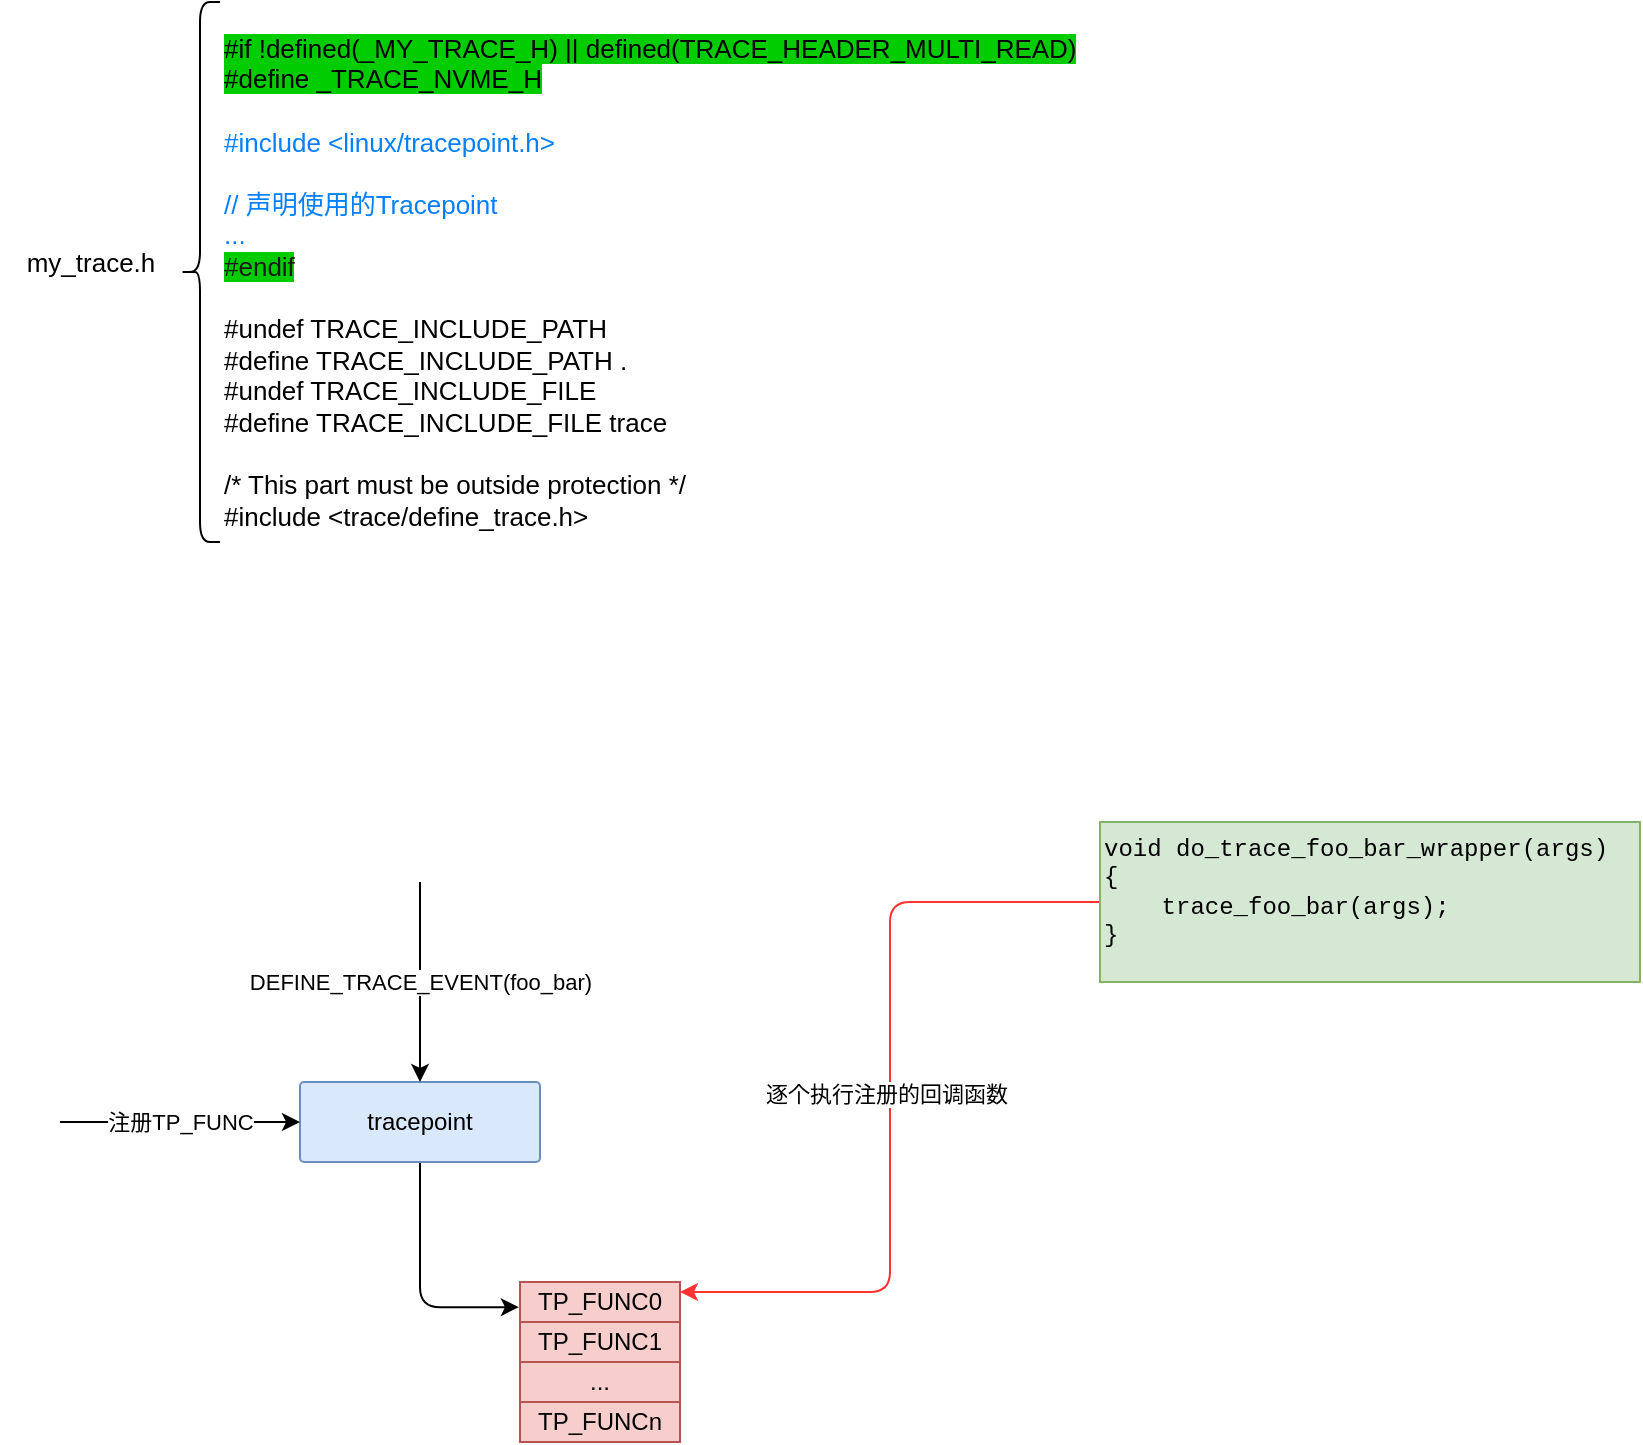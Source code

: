 <mxfile version="28.1.0">
  <diagram name="tracepoint" id="gmm4JO4AYiCD-r01PVJd">
    <mxGraphModel dx="1430" dy="1017" grid="1" gridSize="10" guides="1" tooltips="1" connect="1" arrows="1" fold="1" page="1" pageScale="1" pageWidth="827" pageHeight="1169" math="0" shadow="0">
      <root>
        <mxCell id="0" />
        <mxCell id="1" parent="0" />
        <mxCell id="TQtAe7RpQK7zls-bQ8zk-2" value="&lt;div&gt;&lt;font style=&quot;background-color: rgb(0, 204, 0);&quot;&gt;#if !defined(_MY_TRACE_H) || defined(TRACE_HEADER_MULTI_READ)&lt;/font&gt;&lt;/div&gt;&lt;div&gt;&lt;div&gt;&lt;font style=&quot;background-color: rgb(0, 204, 0);&quot;&gt;#define _TRACE_NVME_H&lt;/font&gt;&lt;/div&gt;&lt;/div&gt;&lt;div&gt;&lt;br&gt;&lt;/div&gt;&lt;font style=&quot;color: rgb(0, 127, 255);&quot;&gt;#include &amp;lt;linux/tracepoint.h&amp;gt;&lt;/font&gt;&lt;div&gt;&lt;font style=&quot;color: rgb(0, 127, 255);&quot;&gt;&lt;br&gt;&lt;/font&gt;&lt;div&gt;&lt;font style=&quot;color: rgb(0, 127, 255);&quot;&gt;// 声明使用的Tracepoint&lt;/font&gt;&lt;/div&gt;&lt;div&gt;&lt;font style=&quot;color: rgb(0, 127, 255);&quot;&gt;...&lt;/font&gt;&lt;/div&gt;&lt;/div&gt;&lt;div&gt;&lt;font style=&quot;background-color: rgb(0, 204, 0); color: rgb(26, 26, 26);&quot;&gt;#endif&lt;/font&gt;&lt;/div&gt;&lt;div&gt;&lt;br&gt;&lt;/div&gt;&lt;div&gt;&lt;div&gt;#undef TRACE_INCLUDE_PATH&lt;/div&gt;&lt;div&gt;#define TRACE_INCLUDE_PATH .&lt;/div&gt;&lt;div&gt;#undef TRACE_INCLUDE_FILE&lt;/div&gt;&lt;div&gt;#define TRACE_INCLUDE_FILE trace&lt;/div&gt;&lt;/div&gt;&lt;div&gt;&lt;br&gt;&lt;/div&gt;&lt;div&gt;&lt;div&gt;&lt;font style=&quot;background-color: light-dark(#ffffff, var(--ge-dark-color, #121212));&quot;&gt;/* This part must be outside protection */&lt;/font&gt;&lt;/div&gt;&lt;div&gt;&lt;font style=&quot;background-color: light-dark(#ffffff, var(--ge-dark-color, #121212));&quot;&gt;#include &amp;lt;trace/define_trace.h&amp;gt;&lt;/font&gt;&lt;/div&gt;&lt;/div&gt;" style="text;html=1;align=left;verticalAlign=middle;whiteSpace=wrap;rounded=0;fontSize=13;" parent="1" vertex="1">
          <mxGeometry x="140" y="200" width="630" height="280" as="geometry" />
        </mxCell>
        <mxCell id="TQtAe7RpQK7zls-bQ8zk-7" value="" style="shape=curlyBracket;whiteSpace=wrap;html=1;rounded=1;labelPosition=left;verticalLabelPosition=middle;align=right;verticalAlign=middle;fontSize=13;" parent="1" vertex="1">
          <mxGeometry x="120" y="200" width="20" height="270" as="geometry" />
        </mxCell>
        <mxCell id="TQtAe7RpQK7zls-bQ8zk-8" value="my_trace.h" style="text;html=1;align=center;verticalAlign=middle;resizable=0;points=[];autosize=1;strokeColor=none;fillColor=none;fontSize=13;" parent="1" vertex="1">
          <mxGeometry x="30" y="315" width="90" height="30" as="geometry" />
        </mxCell>
        <mxCell id="C9-w3ZDo3iZQqaxH1orV-8" style="edgeStyle=orthogonalEdgeStyle;rounded=1;orthogonalLoop=1;jettySize=auto;html=1;exitX=0.5;exitY=1;exitDx=0;exitDy=0;entryX=-0.007;entryY=-0.371;entryDx=0;entryDy=0;curved=0;entryPerimeter=0;" edge="1" parent="1" source="C9-w3ZDo3iZQqaxH1orV-2" target="C9-w3ZDo3iZQqaxH1orV-4">
          <mxGeometry relative="1" as="geometry" />
        </mxCell>
        <mxCell id="C9-w3ZDo3iZQqaxH1orV-2" value="tracepoint" style="rounded=1;whiteSpace=wrap;html=1;verticalAlign=middle;arcSize=5;align=center;fillColor=#dae8fc;strokeColor=#6c8ebf;" vertex="1" parent="1">
          <mxGeometry x="180" y="740" width="120" height="40" as="geometry" />
        </mxCell>
        <mxCell id="C9-w3ZDo3iZQqaxH1orV-3" value="TP_FUNC0" style="rounded=0;whiteSpace=wrap;html=1;fillColor=#f8cecc;strokeColor=#b85450;" vertex="1" parent="1">
          <mxGeometry x="290" y="840" width="80" height="20" as="geometry" />
        </mxCell>
        <mxCell id="C9-w3ZDo3iZQqaxH1orV-4" value="TP_FUNC1" style="rounded=0;whiteSpace=wrap;html=1;fillColor=#f8cecc;strokeColor=#b85450;" vertex="1" parent="1">
          <mxGeometry x="290" y="860" width="80" height="20" as="geometry" />
        </mxCell>
        <mxCell id="C9-w3ZDo3iZQqaxH1orV-5" value="TP_FUNCn" style="rounded=0;whiteSpace=wrap;html=1;fillColor=#f8cecc;strokeColor=#b85450;" vertex="1" parent="1">
          <mxGeometry x="290" y="900" width="80" height="20" as="geometry" />
        </mxCell>
        <mxCell id="C9-w3ZDo3iZQqaxH1orV-7" value="..." style="rounded=0;whiteSpace=wrap;html=1;fillColor=#f8cecc;strokeColor=#b85450;" vertex="1" parent="1">
          <mxGeometry x="290" y="880" width="80" height="20" as="geometry" />
        </mxCell>
        <mxCell id="C9-w3ZDo3iZQqaxH1orV-14" style="edgeStyle=orthogonalEdgeStyle;rounded=1;orthogonalLoop=1;jettySize=auto;html=1;entryX=1;entryY=0.25;entryDx=0;entryDy=0;curved=0;strokeWidth=1;strokeColor=#FF3333;" edge="1" parent="1" source="C9-w3ZDo3iZQqaxH1orV-11" target="C9-w3ZDo3iZQqaxH1orV-3">
          <mxGeometry relative="1" as="geometry" />
        </mxCell>
        <mxCell id="C9-w3ZDo3iZQqaxH1orV-15" value="逐个执行注册的回调函数" style="edgeLabel;html=1;align=center;verticalAlign=middle;resizable=0;points=[];" vertex="1" connectable="0" parent="C9-w3ZDo3iZQqaxH1orV-14">
          <mxGeometry x="-0.008" y="-2" relative="1" as="geometry">
            <mxPoint as="offset" />
          </mxGeometry>
        </mxCell>
        <mxCell id="C9-w3ZDo3iZQqaxH1orV-11" value="&lt;div style=&quot;forced-color-adjust: none; font-family: Monaco, Consolas, &amp;quot;Courier New&amp;quot;, monospace, Consolas, &amp;quot;Courier New&amp;quot;, monospace; font-style: normal; font-variant-ligatures: normal; font-variant-caps: normal; font-weight: 400; letter-spacing: normal; orphans: 2; text-align: left; text-indent: 0px; text-transform: none; widows: 2; word-spacing: 0px; -webkit-text-stroke-width: 0px; white-space: pre; text-decoration-thickness: initial; text-decoration-style: initial; text-decoration-color: initial;&quot;&gt;&lt;span style=&quot;forced-color-adjust: none;&quot;&gt;void do_trace_foo_bar_wrapper(args)&lt;/span&gt;&lt;/div&gt;&lt;div style=&quot;forced-color-adjust: none; font-family: Monaco, Consolas, &amp;quot;Courier New&amp;quot;, monospace, Consolas, &amp;quot;Courier New&amp;quot;, monospace; font-style: normal; font-variant-ligatures: normal; font-variant-caps: normal; font-weight: 400; letter-spacing: normal; orphans: 2; text-align: left; text-indent: 0px; text-transform: none; widows: 2; word-spacing: 0px; -webkit-text-stroke-width: 0px; white-space: pre; text-decoration-thickness: initial; text-decoration-style: initial; text-decoration-color: initial;&quot;&gt;&lt;span style=&quot;forced-color-adjust: none;&quot;&gt;{&lt;/span&gt;&lt;/div&gt;&lt;div style=&quot;forced-color-adjust: none; font-family: Monaco, Consolas, &amp;quot;Courier New&amp;quot;, monospace, Consolas, &amp;quot;Courier New&amp;quot;, monospace; font-style: normal; font-variant-ligatures: normal; font-variant-caps: normal; font-weight: 400; letter-spacing: normal; orphans: 2; text-align: left; text-indent: 0px; text-transform: none; widows: 2; word-spacing: 0px; -webkit-text-stroke-width: 0px; white-space: pre; text-decoration-thickness: initial; text-decoration-style: initial; text-decoration-color: initial;&quot;&gt;&lt;span style=&quot;forced-color-adjust: none;&quot;&gt;    trace_foo_bar(args);&lt;/span&gt;&lt;/div&gt;&lt;div style=&quot;forced-color-adjust: none; font-family: Monaco, Consolas, &amp;quot;Courier New&amp;quot;, monospace, Consolas, &amp;quot;Courier New&amp;quot;, monospace; font-style: normal; font-variant-ligatures: normal; font-variant-caps: normal; font-weight: 400; letter-spacing: normal; orphans: 2; text-align: left; text-indent: 0px; text-transform: none; widows: 2; word-spacing: 0px; -webkit-text-stroke-width: 0px; white-space: pre; text-decoration-thickness: initial; text-decoration-style: initial; text-decoration-color: initial;&quot;&gt;&lt;span style=&quot;forced-color-adjust: none;&quot;&gt;}&lt;/span&gt;&lt;/div&gt;" style="text;whiteSpace=wrap;html=1;fontSize=12;fillColor=#d5e8d4;strokeColor=#82b366;" vertex="1" parent="1">
          <mxGeometry x="580" y="610" width="270" height="80" as="geometry" />
        </mxCell>
        <mxCell id="C9-w3ZDo3iZQqaxH1orV-17" value="" style="endArrow=classic;html=1;rounded=0;entryX=0;entryY=0.5;entryDx=0;entryDy=0;" edge="1" parent="1" target="C9-w3ZDo3iZQqaxH1orV-2">
          <mxGeometry width="50" height="50" relative="1" as="geometry">
            <mxPoint x="60" y="760" as="sourcePoint" />
            <mxPoint x="140" y="750" as="targetPoint" />
          </mxGeometry>
        </mxCell>
        <mxCell id="C9-w3ZDo3iZQqaxH1orV-18" value="注册TP_FUNC" style="edgeLabel;html=1;align=center;verticalAlign=middle;resizable=0;points=[];" vertex="1" connectable="0" parent="C9-w3ZDo3iZQqaxH1orV-17">
          <mxGeometry x="0.133" y="-4" relative="1" as="geometry">
            <mxPoint x="-8" y="-4" as="offset" />
          </mxGeometry>
        </mxCell>
        <mxCell id="C9-w3ZDo3iZQqaxH1orV-19" value="" style="endArrow=classic;html=1;rounded=0;entryX=0.5;entryY=0;entryDx=0;entryDy=0;" edge="1" parent="1" target="C9-w3ZDo3iZQqaxH1orV-2">
          <mxGeometry width="50" height="50" relative="1" as="geometry">
            <mxPoint x="240" y="640" as="sourcePoint" />
            <mxPoint x="230" y="620" as="targetPoint" />
          </mxGeometry>
        </mxCell>
        <mxCell id="C9-w3ZDo3iZQqaxH1orV-20" value="DEFINE_TRACE_EVENT(foo_bar)" style="edgeLabel;html=1;align=center;verticalAlign=middle;resizable=0;points=[];" vertex="1" connectable="0" parent="C9-w3ZDo3iZQqaxH1orV-19">
          <mxGeometry x="-0.217" y="2" relative="1" as="geometry">
            <mxPoint x="-2" y="11" as="offset" />
          </mxGeometry>
        </mxCell>
      </root>
    </mxGraphModel>
  </diagram>
</mxfile>
